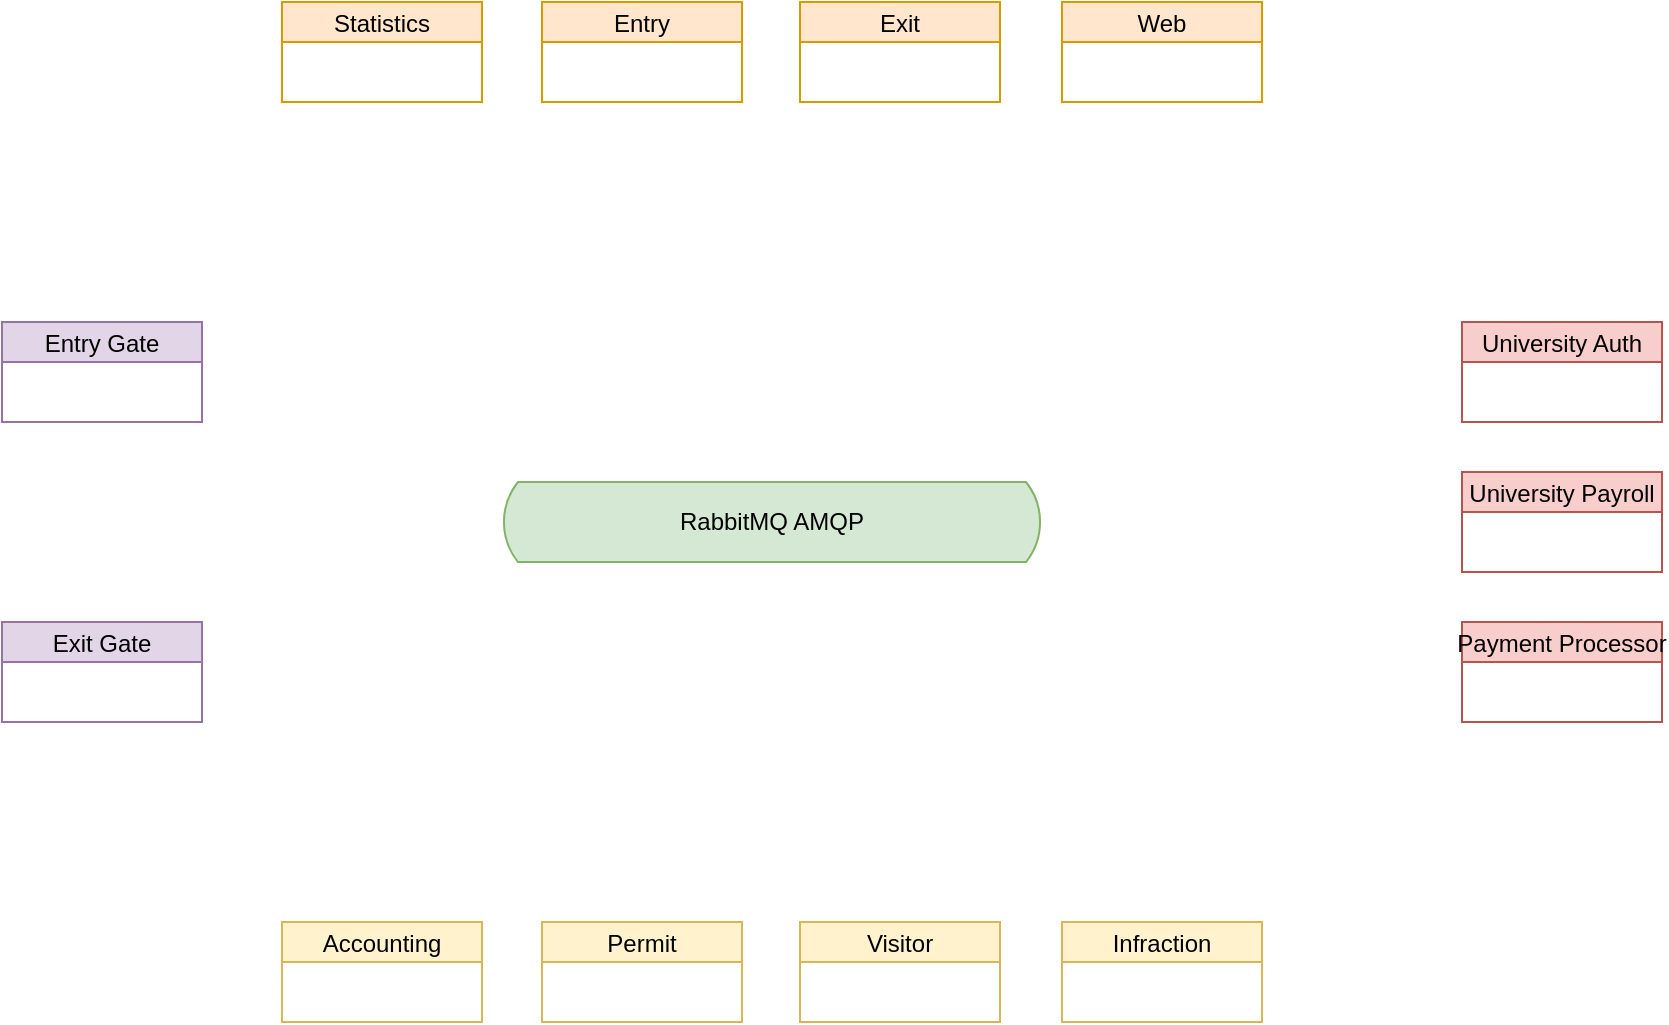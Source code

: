 <mxfile version="24.8.8">
  <diagram name="Page-1" id="c7558073-3199-34d8-9f00-42111426c3f3">
    <mxGraphModel dx="1274" dy="795" grid="1" gridSize="10" guides="1" tooltips="1" connect="1" arrows="1" fold="1" page="1" pageScale="1" pageWidth="826" pageHeight="1169" background="none" math="0" shadow="0">
      <root>
        <mxCell id="0" />
        <mxCell id="1" parent="0" />
        <mxCell id="1ZXFjyELfXG3e7dKKIdV-100" value="Entry" style="swimlane;fontStyle=0;childLayout=stackLayout;horizontal=1;startSize=20;fillColor=#ffe6cc;horizontalStack=0;resizeParent=1;resizeParentMax=0;resizeLast=0;collapsible=0;marginBottom=0;swimlaneFillColor=#ffffff;strokeColor=#d79b00;" vertex="1" parent="1">
          <mxGeometry x="1060" y="30" width="100" height="50" as="geometry" />
        </mxCell>
        <mxCell id="1ZXFjyELfXG3e7dKKIdV-101" value="Exit" style="swimlane;fontStyle=0;childLayout=stackLayout;horizontal=1;startSize=20;fillColor=#ffe6cc;horizontalStack=0;resizeParent=1;resizeParentMax=0;resizeLast=0;collapsible=0;marginBottom=0;swimlaneFillColor=#ffffff;strokeColor=#d79b00;" vertex="1" parent="1">
          <mxGeometry x="1189" y="30" width="100" height="50" as="geometry" />
        </mxCell>
        <mxCell id="1ZXFjyELfXG3e7dKKIdV-102" value="Infraction" style="swimlane;fontStyle=0;childLayout=stackLayout;horizontal=1;startSize=20;fillColor=#fff2cc;horizontalStack=0;resizeParent=1;resizeParentMax=0;resizeLast=0;collapsible=0;marginBottom=0;swimlaneFillColor=#ffffff;strokeColor=#d6b656;" vertex="1" parent="1">
          <mxGeometry x="1320" y="490" width="100" height="50" as="geometry" />
        </mxCell>
        <mxCell id="1ZXFjyELfXG3e7dKKIdV-103" value="Statistics" style="swimlane;fontStyle=0;childLayout=stackLayout;horizontal=1;startSize=20;fillColor=#ffe6cc;horizontalStack=0;resizeParent=1;resizeParentMax=0;resizeLast=0;collapsible=0;marginBottom=0;swimlaneFillColor=#ffffff;strokeColor=#d79b00;" vertex="1" parent="1">
          <mxGeometry x="930" y="30" width="100" height="50" as="geometry" />
        </mxCell>
        <mxCell id="1ZXFjyELfXG3e7dKKIdV-104" value="Permit" style="swimlane;fontStyle=0;childLayout=stackLayout;horizontal=1;startSize=20;fillColor=#fff2cc;horizontalStack=0;resizeParent=1;resizeParentMax=0;resizeLast=0;collapsible=0;marginBottom=0;swimlaneFillColor=#ffffff;strokeColor=#d6b656;" vertex="1" parent="1">
          <mxGeometry x="1060" y="490" width="100" height="50" as="geometry" />
        </mxCell>
        <mxCell id="1ZXFjyELfXG3e7dKKIdV-105" value="Visitor" style="swimlane;fontStyle=0;childLayout=stackLayout;horizontal=1;startSize=20;fillColor=#fff2cc;horizontalStack=0;resizeParent=1;resizeParentMax=0;resizeLast=0;collapsible=0;marginBottom=0;swimlaneFillColor=#ffffff;strokeColor=#d6b656;" vertex="1" parent="1">
          <mxGeometry x="1189" y="490" width="100" height="50" as="geometry" />
        </mxCell>
        <mxCell id="1ZXFjyELfXG3e7dKKIdV-106" value="Accounting" style="swimlane;fontStyle=0;childLayout=stackLayout;horizontal=1;startSize=20;fillColor=#fff2cc;horizontalStack=0;resizeParent=1;resizeParentMax=0;resizeLast=0;collapsible=0;marginBottom=0;swimlaneFillColor=#ffffff;strokeColor=#d6b656;" vertex="1" parent="1">
          <mxGeometry x="930" y="490" width="100" height="50" as="geometry" />
        </mxCell>
        <mxCell id="1ZXFjyELfXG3e7dKKIdV-107" value="Web" style="swimlane;fontStyle=0;childLayout=stackLayout;horizontal=1;startSize=20;fillColor=#ffe6cc;horizontalStack=0;resizeParent=1;resizeParentMax=0;resizeLast=0;collapsible=0;marginBottom=0;swimlaneFillColor=#ffffff;strokeColor=#d79b00;" vertex="1" parent="1">
          <mxGeometry x="1320" y="30" width="100" height="50" as="geometry" />
        </mxCell>
        <mxCell id="1ZXFjyELfXG3e7dKKIdV-108" value="University Auth" style="swimlane;fontStyle=0;childLayout=stackLayout;horizontal=1;startSize=20;fillColor=#f8cecc;horizontalStack=0;resizeParent=1;resizeParentMax=0;resizeLast=0;collapsible=0;marginBottom=0;swimlaneFillColor=#ffffff;strokeColor=#b85450;" vertex="1" parent="1">
          <mxGeometry x="1520" y="190" width="100" height="50" as="geometry" />
        </mxCell>
        <mxCell id="1ZXFjyELfXG3e7dKKIdV-109" value="University Payroll" style="swimlane;fontStyle=0;childLayout=stackLayout;horizontal=1;startSize=20;fillColor=#f8cecc;horizontalStack=0;resizeParent=1;resizeParentMax=0;resizeLast=0;collapsible=0;marginBottom=0;swimlaneFillColor=#ffffff;strokeColor=#b85450;" vertex="1" parent="1">
          <mxGeometry x="1520" y="265" width="100" height="50" as="geometry" />
        </mxCell>
        <mxCell id="1ZXFjyELfXG3e7dKKIdV-110" value="Payment Processor" style="swimlane;fontStyle=0;childLayout=stackLayout;horizontal=1;startSize=20;fillColor=#f8cecc;horizontalStack=0;resizeParent=1;resizeParentMax=0;resizeLast=0;collapsible=0;marginBottom=0;swimlaneFillColor=#ffffff;strokeColor=#b85450;" vertex="1" parent="1">
          <mxGeometry x="1520" y="340" width="100" height="50" as="geometry" />
        </mxCell>
        <mxCell id="1ZXFjyELfXG3e7dKKIdV-111" value="Entry Gate" style="swimlane;fontStyle=0;childLayout=stackLayout;horizontal=1;startSize=20;fillColor=#e1d5e7;horizontalStack=0;resizeParent=1;resizeParentMax=0;resizeLast=0;collapsible=0;marginBottom=0;swimlaneFillColor=#ffffff;shadow=0;strokeColor=#9673a6;" vertex="1" parent="1">
          <mxGeometry x="790" y="190" width="100" height="50" as="geometry" />
        </mxCell>
        <mxCell id="1ZXFjyELfXG3e7dKKIdV-112" value="Exit Gate" style="swimlane;fontStyle=0;childLayout=stackLayout;horizontal=1;startSize=20;fillColor=#e1d5e7;horizontalStack=0;resizeParent=1;resizeParentMax=0;resizeLast=0;collapsible=0;marginBottom=0;swimlaneFillColor=#ffffff;strokeColor=#9673a6;" vertex="1" parent="1">
          <mxGeometry x="790" y="340" width="100" height="50" as="geometry" />
        </mxCell>
        <mxCell id="1ZXFjyELfXG3e7dKKIdV-113" value="RabbitMQ AMQP" style="html=1;dashed=0;whiteSpace=wrap;shape=mxgraph.dfd.loop;fillColor=#d5e8d4;strokeColor=#82b366;" vertex="1" parent="1">
          <mxGeometry x="1040" y="270" width="270" height="40" as="geometry" />
        </mxCell>
      </root>
    </mxGraphModel>
  </diagram>
</mxfile>
